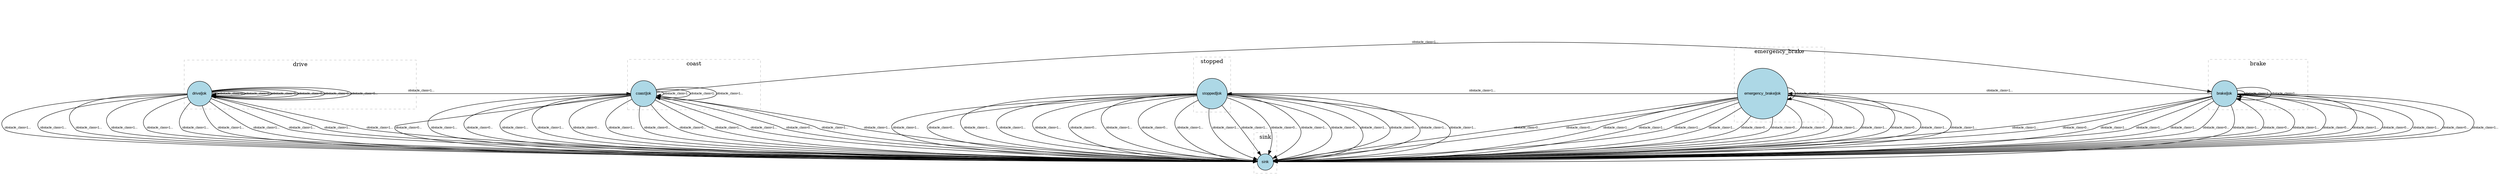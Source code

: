 digraph LTS {
  rankdir=TB;
  node [shape=circle, fontsize=10, style=filled, fontname="Arial"];
  edge [fontsize=8, fontname="Arial"];

  subgraph cluster_0 {
    label="sink";
    style=dashed;
    color=gray;
    fontcolor=black;
    "sink" [fillcolor=lightblue];
  }

  subgraph cluster_1 {
    label="drive";
    style=dashed;
    color=gray;
    fontcolor=black;
    "drive||ok" [fillcolor=lightblue];
  }

  subgraph cluster_2 {
    label="coast";
    style=dashed;
    color=gray;
    fontcolor=black;
    "coast||ok" [fillcolor=lightblue];
  }

  subgraph cluster_3 {
    label="stopped";
    style=dashed;
    color=gray;
    fontcolor=black;
    "stopped||ok" [fillcolor=lightblue];
  }

  subgraph cluster_4 {
    label="emergency_brake";
    style=dashed;
    color=gray;
    fontcolor=black;
    "emergency_brake||ok" [fillcolor=lightblue];
  }

  subgraph cluster_5 {
    label="brake";
    style=dashed;
    color=gray;
    fontcolor=black;
    "brake||ok" [fillcolor=lightblue];
  }

  "drive||ok" -> "drive||ok" [label="obstacle_class=0..."];
  "drive||ok" -> "drive||ok" [label="obstacle_class=0..."];
  "drive||ok" -> "drive||ok" [label="obstacle_class=0..."];
  "drive||ok" -> "drive||ok" [label="obstacle_class=0..."];
  "drive||ok" -> "drive||ok" [label="obstacle_class=0..."];
  "drive||ok" -> "drive||ok" [label="obstacle_class=0..."];
  "drive||ok" -> "coast||ok" [label="obstacle_class=1..."];
  "coast||ok" -> "coast||ok" [label="obstacle_class=1..."];
  "coast||ok" -> "coast||ok" [label="obstacle_class=1..."];
  "coast||ok" -> "coast||ok" [label="obstacle_class=1..."];
  "coast||ok" -> "brake||ok" [label="obstacle_class=1..."];
  "brake||ok" -> "brake||ok" [label="obstacle_class=1..."];
  "brake||ok" -> "brake||ok" [label="obstacle_class=1..."];
  "brake||ok" -> "emergency_brake||ok" [label="obstacle_class=1..."];
  "emergency_brake||ok" -> "emergency_brake||ok" [label="obstacle_class=1..."];
  "emergency_brake||ok" -> "stopped||ok" [label="obstacle_class=1..."];
  "drive||ok" -> "sink" [label="obstacle_class=1..."];
  "drive||ok" -> "sink" [label="obstacle_class=1..."];
  "drive||ok" -> "sink" [label="obstacle_class=1..."];
  "drive||ok" -> "sink" [label="obstacle_class=1..."];
  "drive||ok" -> "sink" [label="obstacle_class=1..."];
  "drive||ok" -> "sink" [label="obstacle_class=1..."];
  "drive||ok" -> "sink" [label="obstacle_class=1..."];
  "drive||ok" -> "sink" [label="obstacle_class=1..."];
  "drive||ok" -> "sink" [label="obstacle_class=1..."];
  "drive||ok" -> "sink" [label="obstacle_class=1..."];
  "drive||ok" -> "sink" [label="obstacle_class=1..."];
  "coast||ok" -> "sink" [label="obstacle_class=0..."];
  "coast||ok" -> "sink" [label="obstacle_class=1..."];
  "coast||ok" -> "sink" [label="obstacle_class=0..."];
  "coast||ok" -> "sink" [label="obstacle_class=1..."];
  "coast||ok" -> "sink" [label="obstacle_class=1..."];
  "coast||ok" -> "sink" [label="obstacle_class=0..."];
  "coast||ok" -> "sink" [label="obstacle_class=1..."];
  "coast||ok" -> "sink" [label="obstacle_class=0..."];
  "coast||ok" -> "sink" [label="obstacle_class=0..."];
  "coast||ok" -> "sink" [label="obstacle_class=1..."];
  "coast||ok" -> "sink" [label="obstacle_class=1..."];
  "coast||ok" -> "sink" [label="obstacle_class=0..."];
  "coast||ok" -> "sink" [label="obstacle_class=1..."];
  "coast||ok" -> "sink" [label="obstacle_class=1..."];
  "stopped||ok" -> "sink" [label="obstacle_class=1..."];
  "stopped||ok" -> "sink" [label="obstacle_class=0..."];
  "stopped||ok" -> "sink" [label="obstacle_class=1..."];
  "stopped||ok" -> "sink" [label="obstacle_class=1..."];
  "stopped||ok" -> "sink" [label="obstacle_class=1..."];
  "stopped||ok" -> "sink" [label="obstacle_class=0..."];
  "stopped||ok" -> "sink" [label="obstacle_class=1..."];
  "stopped||ok" -> "sink" [label="obstacle_class=0..."];
  "stopped||ok" -> "sink" [label="obstacle_class=1..."];
  "stopped||ok" -> "sink" [label="obstacle_class=1..."];
  "stopped||ok" -> "sink" [label="obstacle_class=1..."];
  "stopped||ok" -> "sink" [label="obstacle_class=0..."];
  "stopped||ok" -> "sink" [label="obstacle_class=1..."];
  "stopped||ok" -> "sink" [label="obstacle_class=0..."];
  "stopped||ok" -> "sink" [label="obstacle_class=1..."];
  "stopped||ok" -> "sink" [label="obstacle_class=0..."];
  "stopped||ok" -> "sink" [label="obstacle_class=1..."];
  "stopped||ok" -> "sink" [label="obstacle_class=1..."];
  "emergency_brake||ok" -> "sink" [label="obstacle_class=0..."];
  "emergency_brake||ok" -> "sink" [label="obstacle_class=0..."];
  "emergency_brake||ok" -> "sink" [label="obstacle_class=1..."];
  "emergency_brake||ok" -> "sink" [label="obstacle_class=1..."];
  "emergency_brake||ok" -> "sink" [label="obstacle_class=1..."];
  "emergency_brake||ok" -> "sink" [label="obstacle_class=1..."];
  "emergency_brake||ok" -> "sink" [label="obstacle_class=0..."];
  "emergency_brake||ok" -> "sink" [label="obstacle_class=0..."];
  "emergency_brake||ok" -> "sink" [label="obstacle_class=0..."];
  "emergency_brake||ok" -> "sink" [label="obstacle_class=1..."];
  "emergency_brake||ok" -> "sink" [label="obstacle_class=1..."];
  "emergency_brake||ok" -> "sink" [label="obstacle_class=0..."];
  "emergency_brake||ok" -> "sink" [label="obstacle_class=1..."];
  "emergency_brake||ok" -> "sink" [label="obstacle_class=1..."];
  "brake||ok" -> "sink" [label="obstacle_class=1..."];
  "brake||ok" -> "sink" [label="obstacle_class=0..."];
  "brake||ok" -> "sink" [label="obstacle_class=1..."];
  "brake||ok" -> "sink" [label="obstacle_class=1..."];
  "brake||ok" -> "sink" [label="obstacle_class=1..."];
  "brake||ok" -> "sink" [label="obstacle_class=0..."];
  "brake||ok" -> "sink" [label="obstacle_class=1..."];
  "brake||ok" -> "sink" [label="obstacle_class=0..."];
  "brake||ok" -> "sink" [label="obstacle_class=1..."];
  "brake||ok" -> "sink" [label="obstacle_class=0..."];
  "brake||ok" -> "sink" [label="obstacle_class=1..."];
  "brake||ok" -> "sink" [label="obstacle_class=0..."];
  "brake||ok" -> "sink" [label="obstacle_class=1..."];
  "brake||ok" -> "sink" [label="obstacle_class=0..."];
  "brake||ok" -> "sink" [label="obstacle_class=1..."];
}
